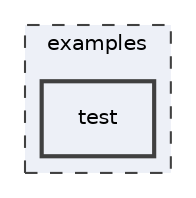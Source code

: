 digraph "examples/test"
{
 // LATEX_PDF_SIZE
  bgcolor="transparent";
  edge [fontname="Helvetica",fontsize="10",labelfontname="Helvetica",labelfontsize="10"];
  node [fontname="Helvetica",fontsize="10",shape=record];
  compound=true
  subgraph clusterdir_d28a4824dc47e487b107a5db32ef43c4 {
    graph [ bgcolor="#edf0f7", pencolor="grey25", style="filled,dashed,", label="examples", fontname="Helvetica", fontsize="10", URL="dir_d28a4824dc47e487b107a5db32ef43c4.html"]
  dir_0fe9cd1e19620fd79d7a86ad96ecfe64 [shape=box, label="test", style="filled,bold,", fillcolor="#edf0f7", color="grey25", URL="dir_0fe9cd1e19620fd79d7a86ad96ecfe64.html"];
  }
}
